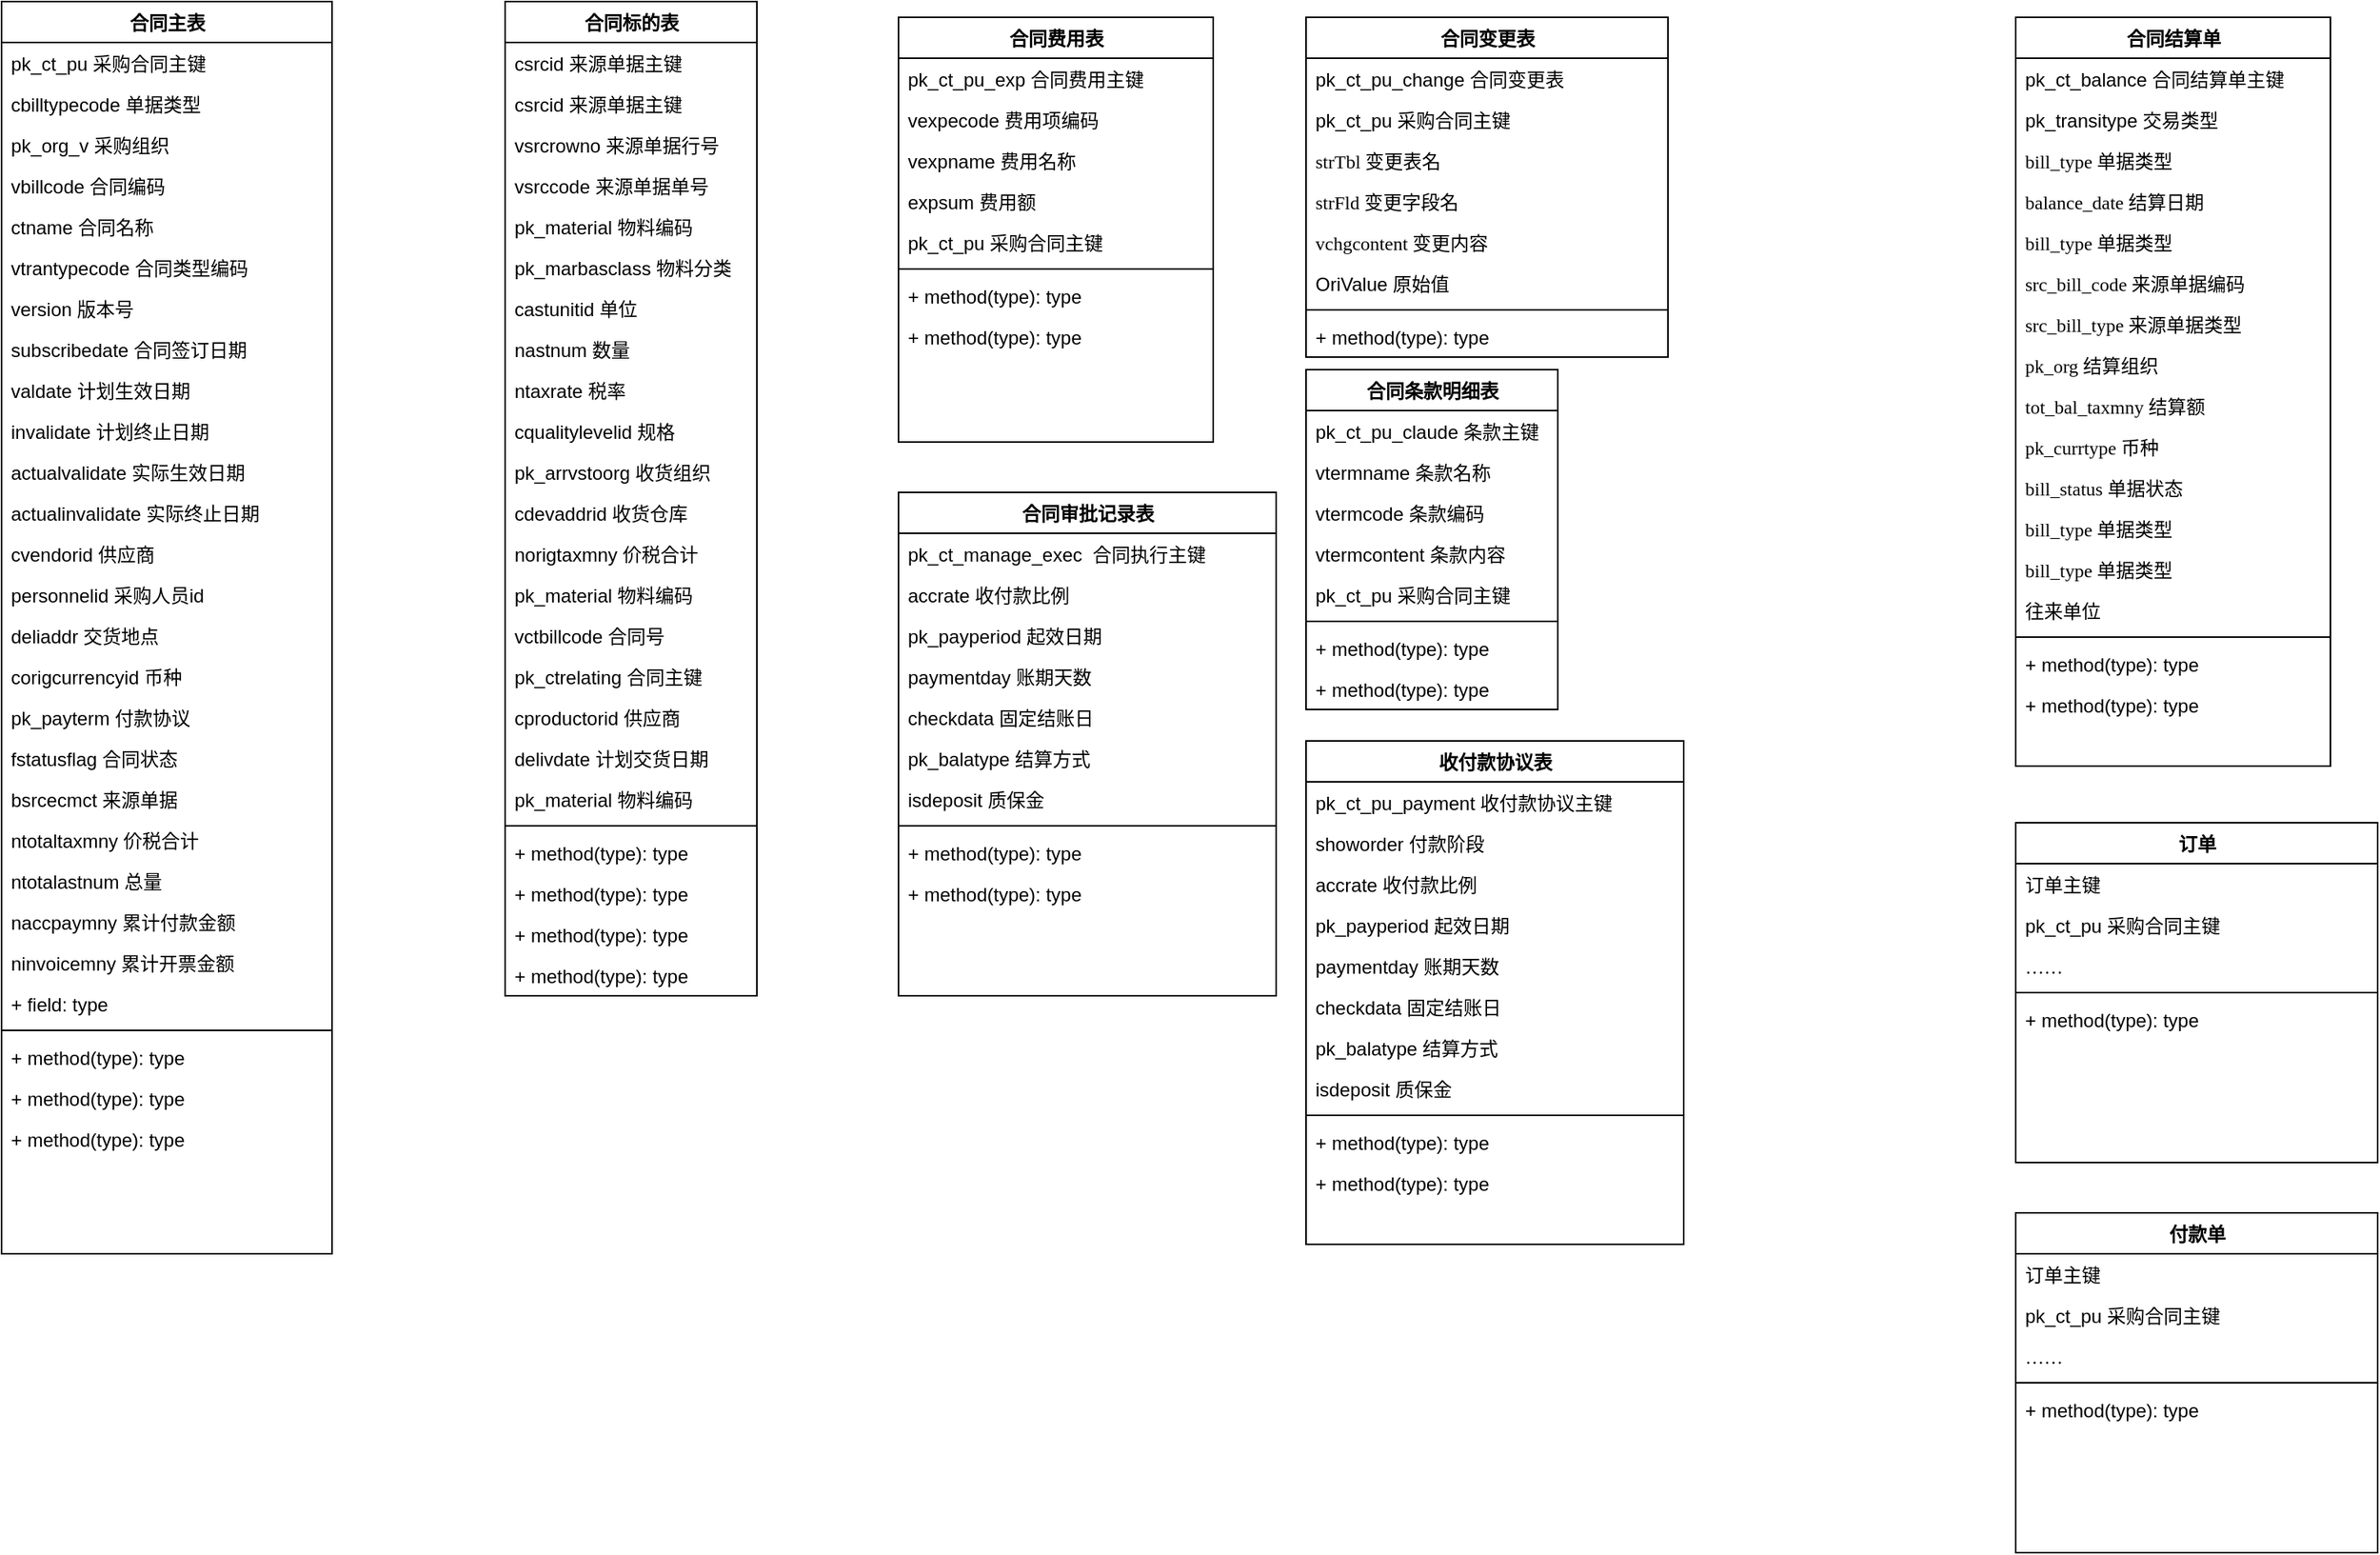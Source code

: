 <mxfile version="25.0.3">
  <diagram name="Page-1" id="9f46799a-70d6-7492-0946-bef42562c5a5">
    <mxGraphModel dx="2275" dy="1390" grid="1" gridSize="10" guides="1" tooltips="1" connect="1" arrows="1" fold="1" page="1" pageScale="1" pageWidth="1100" pageHeight="850" background="none" math="0" shadow="0">
      <root>
        <mxCell id="0" />
        <mxCell id="1" parent="0" />
        <mxCell id="78961159f06e98e8-30" value="合同主表" style="swimlane;html=1;fontStyle=1;align=center;verticalAlign=top;childLayout=stackLayout;horizontal=1;startSize=26;horizontalStack=0;resizeParent=1;resizeLast=0;collapsible=1;marginBottom=0;swimlaneFillColor=#ffffff;rounded=0;shadow=0;comic=0;labelBackgroundColor=none;strokeWidth=1;fillColor=none;fontFamily=Verdana;fontSize=12" parent="1" vertex="1">
          <mxGeometry x="20" y="30" width="210" height="796" as="geometry" />
        </mxCell>
        <mxCell id="78961159f06e98e8-31" value="pk_ct_pu 采购合同主键" style="text;html=1;strokeColor=none;fillColor=none;align=left;verticalAlign=top;spacingLeft=4;spacingRight=4;whiteSpace=wrap;overflow=hidden;rotatable=0;points=[[0,0.5],[1,0.5]];portConstraint=eastwest;" parent="78961159f06e98e8-30" vertex="1">
          <mxGeometry y="26" width="210" height="26" as="geometry" />
        </mxCell>
        <mxCell id="78961159f06e98e8-32" value="cbilltypecode 单据类型" style="text;html=1;strokeColor=none;fillColor=none;align=left;verticalAlign=top;spacingLeft=4;spacingRight=4;whiteSpace=wrap;overflow=hidden;rotatable=0;points=[[0,0.5],[1,0.5]];portConstraint=eastwest;" parent="78961159f06e98e8-30" vertex="1">
          <mxGeometry y="52" width="210" height="26" as="geometry" />
        </mxCell>
        <mxCell id="scDiN-yFSu-53XGmxthG-5" value="pk_org_v 采购组织" style="text;html=1;strokeColor=none;fillColor=none;align=left;verticalAlign=top;spacingLeft=4;spacingRight=4;whiteSpace=wrap;overflow=hidden;rotatable=0;points=[[0,0.5],[1,0.5]];portConstraint=eastwest;" parent="78961159f06e98e8-30" vertex="1">
          <mxGeometry y="78" width="210" height="26" as="geometry" />
        </mxCell>
        <mxCell id="scDiN-yFSu-53XGmxthG-12" value="vbillcode 合同编码" style="text;html=1;strokeColor=none;fillColor=none;align=left;verticalAlign=top;spacingLeft=4;spacingRight=4;whiteSpace=wrap;overflow=hidden;rotatable=0;points=[[0,0.5],[1,0.5]];portConstraint=eastwest;" parent="78961159f06e98e8-30" vertex="1">
          <mxGeometry y="104" width="210" height="26" as="geometry" />
        </mxCell>
        <mxCell id="78961159f06e98e8-33" value="ctname 合同名称" style="text;html=1;strokeColor=none;fillColor=none;align=left;verticalAlign=top;spacingLeft=4;spacingRight=4;whiteSpace=wrap;overflow=hidden;rotatable=0;points=[[0,0.5],[1,0.5]];portConstraint=eastwest;" parent="78961159f06e98e8-30" vertex="1">
          <mxGeometry y="130" width="210" height="26" as="geometry" />
        </mxCell>
        <mxCell id="scDiN-yFSu-53XGmxthG-18" value="vtrantypecode 合同类型编码" style="text;html=1;strokeColor=none;fillColor=none;align=left;verticalAlign=top;spacingLeft=4;spacingRight=4;whiteSpace=wrap;overflow=hidden;rotatable=0;points=[[0,0.5],[1,0.5]];portConstraint=eastwest;" parent="78961159f06e98e8-30" vertex="1">
          <mxGeometry y="156" width="210" height="26" as="geometry" />
        </mxCell>
        <mxCell id="scDiN-yFSu-53XGmxthG-17" value="version 版本号" style="text;html=1;strokeColor=none;fillColor=none;align=left;verticalAlign=top;spacingLeft=4;spacingRight=4;whiteSpace=wrap;overflow=hidden;rotatable=0;points=[[0,0.5],[1,0.5]];portConstraint=eastwest;" parent="78961159f06e98e8-30" vertex="1">
          <mxGeometry y="182" width="210" height="26" as="geometry" />
        </mxCell>
        <mxCell id="scDiN-yFSu-53XGmxthG-16" value="subscribedate 合同签订日期" style="text;html=1;strokeColor=none;fillColor=none;align=left;verticalAlign=top;spacingLeft=4;spacingRight=4;whiteSpace=wrap;overflow=hidden;rotatable=0;points=[[0,0.5],[1,0.5]];portConstraint=eastwest;" parent="78961159f06e98e8-30" vertex="1">
          <mxGeometry y="208" width="210" height="26" as="geometry" />
        </mxCell>
        <mxCell id="scDiN-yFSu-53XGmxthG-15" value="valdate 计划生效日期" style="text;html=1;strokeColor=none;fillColor=none;align=left;verticalAlign=top;spacingLeft=4;spacingRight=4;whiteSpace=wrap;overflow=hidden;rotatable=0;points=[[0,0.5],[1,0.5]];portConstraint=eastwest;" parent="78961159f06e98e8-30" vertex="1">
          <mxGeometry y="234" width="210" height="26" as="geometry" />
        </mxCell>
        <mxCell id="scDiN-yFSu-53XGmxthG-14" value="invalidate 计划终止日期" style="text;html=1;strokeColor=none;fillColor=none;align=left;verticalAlign=top;spacingLeft=4;spacingRight=4;whiteSpace=wrap;overflow=hidden;rotatable=0;points=[[0,0.5],[1,0.5]];portConstraint=eastwest;" parent="78961159f06e98e8-30" vertex="1">
          <mxGeometry y="260" width="210" height="26" as="geometry" />
        </mxCell>
        <mxCell id="scDiN-yFSu-53XGmxthG-13" value="actualvalidate 实际生效日期" style="text;html=1;strokeColor=none;fillColor=none;align=left;verticalAlign=top;spacingLeft=4;spacingRight=4;whiteSpace=wrap;overflow=hidden;rotatable=0;points=[[0,0.5],[1,0.5]];portConstraint=eastwest;" parent="78961159f06e98e8-30" vertex="1">
          <mxGeometry y="286" width="210" height="26" as="geometry" />
        </mxCell>
        <mxCell id="scDiN-yFSu-53XGmxthG-26" value="actualinvalidate 实际终止日期" style="text;html=1;strokeColor=none;fillColor=none;align=left;verticalAlign=top;spacingLeft=4;spacingRight=4;whiteSpace=wrap;overflow=hidden;rotatable=0;points=[[0,0.5],[1,0.5]];portConstraint=eastwest;" parent="78961159f06e98e8-30" vertex="1">
          <mxGeometry y="312" width="210" height="26" as="geometry" />
        </mxCell>
        <mxCell id="scDiN-yFSu-53XGmxthG-25" value="cvendorid 供应商" style="text;html=1;strokeColor=none;fillColor=none;align=left;verticalAlign=top;spacingLeft=4;spacingRight=4;whiteSpace=wrap;overflow=hidden;rotatable=0;points=[[0,0.5],[1,0.5]];portConstraint=eastwest;" parent="78961159f06e98e8-30" vertex="1">
          <mxGeometry y="338" width="210" height="26" as="geometry" />
        </mxCell>
        <mxCell id="scDiN-yFSu-53XGmxthG-24" value="personnelid 采购人员id" style="text;html=1;strokeColor=none;fillColor=none;align=left;verticalAlign=top;spacingLeft=4;spacingRight=4;whiteSpace=wrap;overflow=hidden;rotatable=0;points=[[0,0.5],[1,0.5]];portConstraint=eastwest;" parent="78961159f06e98e8-30" vertex="1">
          <mxGeometry y="364" width="210" height="26" as="geometry" />
        </mxCell>
        <mxCell id="scDiN-yFSu-53XGmxthG-23" value="deliaddr 交货地点" style="text;html=1;strokeColor=none;fillColor=none;align=left;verticalAlign=top;spacingLeft=4;spacingRight=4;whiteSpace=wrap;overflow=hidden;rotatable=0;points=[[0,0.5],[1,0.5]];portConstraint=eastwest;" parent="78961159f06e98e8-30" vertex="1">
          <mxGeometry y="390" width="210" height="26" as="geometry" />
        </mxCell>
        <mxCell id="scDiN-yFSu-53XGmxthG-22" value="corigcurrencyid 币种" style="text;html=1;strokeColor=none;fillColor=none;align=left;verticalAlign=top;spacingLeft=4;spacingRight=4;whiteSpace=wrap;overflow=hidden;rotatable=0;points=[[0,0.5],[1,0.5]];portConstraint=eastwest;" parent="78961159f06e98e8-30" vertex="1">
          <mxGeometry y="416" width="210" height="26" as="geometry" />
        </mxCell>
        <mxCell id="scDiN-yFSu-53XGmxthG-21" value="pk_payterm 付款协议" style="text;html=1;strokeColor=none;fillColor=none;align=left;verticalAlign=top;spacingLeft=4;spacingRight=4;whiteSpace=wrap;overflow=hidden;rotatable=0;points=[[0,0.5],[1,0.5]];portConstraint=eastwest;" parent="78961159f06e98e8-30" vertex="1">
          <mxGeometry y="442" width="210" height="26" as="geometry" />
        </mxCell>
        <mxCell id="scDiN-yFSu-53XGmxthG-20" value="fstatusflag 合同状态" style="text;html=1;strokeColor=none;fillColor=none;align=left;verticalAlign=top;spacingLeft=4;spacingRight=4;whiteSpace=wrap;overflow=hidden;rotatable=0;points=[[0,0.5],[1,0.5]];portConstraint=eastwest;" parent="78961159f06e98e8-30" vertex="1">
          <mxGeometry y="468" width="210" height="26" as="geometry" />
        </mxCell>
        <mxCell id="scDiN-yFSu-53XGmxthG-19" value="bsrcecmct 来源单据" style="text;html=1;strokeColor=none;fillColor=none;align=left;verticalAlign=top;spacingLeft=4;spacingRight=4;whiteSpace=wrap;overflow=hidden;rotatable=0;points=[[0,0.5],[1,0.5]];portConstraint=eastwest;" parent="78961159f06e98e8-30" vertex="1">
          <mxGeometry y="494" width="210" height="26" as="geometry" />
        </mxCell>
        <mxCell id="km70l5l1KfY716KvAYwx-1" value="ntotaltaxmny 价税合计" style="text;html=1;strokeColor=none;fillColor=none;align=left;verticalAlign=top;spacingLeft=4;spacingRight=4;whiteSpace=wrap;overflow=hidden;rotatable=0;points=[[0,0.5],[1,0.5]];portConstraint=eastwest;" vertex="1" parent="78961159f06e98e8-30">
          <mxGeometry y="520" width="210" height="26" as="geometry" />
        </mxCell>
        <mxCell id="78961159f06e98e8-34" value="ntotalastnum 总量" style="text;html=1;strokeColor=none;fillColor=none;align=left;verticalAlign=top;spacingLeft=4;spacingRight=4;whiteSpace=wrap;overflow=hidden;rotatable=0;points=[[0,0.5],[1,0.5]];portConstraint=eastwest;" parent="78961159f06e98e8-30" vertex="1">
          <mxGeometry y="546" width="210" height="26" as="geometry" />
        </mxCell>
        <mxCell id="scDiN-yFSu-53XGmxthG-9" value="naccpaymny 累计付款金额" style="text;html=1;strokeColor=none;fillColor=none;align=left;verticalAlign=top;spacingLeft=4;spacingRight=4;whiteSpace=wrap;overflow=hidden;rotatable=0;points=[[0,0.5],[1,0.5]];portConstraint=eastwest;" parent="78961159f06e98e8-30" vertex="1">
          <mxGeometry y="572" width="210" height="26" as="geometry" />
        </mxCell>
        <mxCell id="78961159f06e98e8-36" value="ninvoicemny 累计开票金额" style="text;html=1;strokeColor=none;fillColor=none;align=left;verticalAlign=top;spacingLeft=4;spacingRight=4;whiteSpace=wrap;overflow=hidden;rotatable=0;points=[[0,0.5],[1,0.5]];portConstraint=eastwest;" parent="78961159f06e98e8-30" vertex="1">
          <mxGeometry y="598" width="210" height="26" as="geometry" />
        </mxCell>
        <mxCell id="78961159f06e98e8-37" value="+ field: type" style="text;html=1;strokeColor=none;fillColor=none;align=left;verticalAlign=top;spacingLeft=4;spacingRight=4;whiteSpace=wrap;overflow=hidden;rotatable=0;points=[[0,0.5],[1,0.5]];portConstraint=eastwest;" parent="78961159f06e98e8-30" vertex="1">
          <mxGeometry y="624" width="210" height="26" as="geometry" />
        </mxCell>
        <mxCell id="78961159f06e98e8-38" value="" style="line;html=1;strokeWidth=1;fillColor=none;align=left;verticalAlign=middle;spacingTop=-1;spacingLeft=3;spacingRight=3;rotatable=0;labelPosition=right;points=[];portConstraint=eastwest;" parent="78961159f06e98e8-30" vertex="1">
          <mxGeometry y="650" width="210" height="8" as="geometry" />
        </mxCell>
        <mxCell id="78961159f06e98e8-39" value="+ method(type): type" style="text;html=1;strokeColor=none;fillColor=none;align=left;verticalAlign=top;spacingLeft=4;spacingRight=4;whiteSpace=wrap;overflow=hidden;rotatable=0;points=[[0,0.5],[1,0.5]];portConstraint=eastwest;" parent="78961159f06e98e8-30" vertex="1">
          <mxGeometry y="658" width="210" height="26" as="geometry" />
        </mxCell>
        <mxCell id="78961159f06e98e8-40" value="+ method(type): type" style="text;html=1;strokeColor=none;fillColor=none;align=left;verticalAlign=top;spacingLeft=4;spacingRight=4;whiteSpace=wrap;overflow=hidden;rotatable=0;points=[[0,0.5],[1,0.5]];portConstraint=eastwest;" parent="78961159f06e98e8-30" vertex="1">
          <mxGeometry y="684" width="210" height="26" as="geometry" />
        </mxCell>
        <mxCell id="78961159f06e98e8-42" value="+ method(type): type" style="text;html=1;strokeColor=none;fillColor=none;align=left;verticalAlign=top;spacingLeft=4;spacingRight=4;whiteSpace=wrap;overflow=hidden;rotatable=0;points=[[0,0.5],[1,0.5]];portConstraint=eastwest;" parent="78961159f06e98e8-30" vertex="1">
          <mxGeometry y="710" width="210" height="26" as="geometry" />
        </mxCell>
        <mxCell id="78961159f06e98e8-69" value="合同标的表" style="swimlane;html=1;fontStyle=1;align=center;verticalAlign=top;childLayout=stackLayout;horizontal=1;startSize=26;horizontalStack=0;resizeParent=1;resizeLast=0;collapsible=1;marginBottom=0;swimlaneFillColor=#ffffff;rounded=0;shadow=0;comic=0;labelBackgroundColor=none;strokeWidth=1;fillColor=none;fontFamily=Verdana;fontSize=12" parent="1" vertex="1">
          <mxGeometry x="340" y="30" width="160" height="632" as="geometry" />
        </mxCell>
        <mxCell id="km70l5l1KfY716KvAYwx-19" value="csrcid 来源单据主键" style="text;html=1;strokeColor=none;fillColor=none;align=left;verticalAlign=top;spacingLeft=4;spacingRight=4;whiteSpace=wrap;overflow=hidden;rotatable=0;points=[[0,0.5],[1,0.5]];portConstraint=eastwest;" vertex="1" parent="78961159f06e98e8-69">
          <mxGeometry y="26" width="160" height="26" as="geometry" />
        </mxCell>
        <mxCell id="78961159f06e98e8-70" value="csrcid 来源单据主键" style="text;html=1;strokeColor=none;fillColor=none;align=left;verticalAlign=top;spacingLeft=4;spacingRight=4;whiteSpace=wrap;overflow=hidden;rotatable=0;points=[[0,0.5],[1,0.5]];portConstraint=eastwest;" parent="78961159f06e98e8-69" vertex="1">
          <mxGeometry y="52" width="160" height="26" as="geometry" />
        </mxCell>
        <mxCell id="78961159f06e98e8-71" value="vsrcrowno 来源单据行号" style="text;html=1;strokeColor=none;fillColor=none;align=left;verticalAlign=top;spacingLeft=4;spacingRight=4;whiteSpace=wrap;overflow=hidden;rotatable=0;points=[[0,0.5],[1,0.5]];portConstraint=eastwest;" parent="78961159f06e98e8-69" vertex="1">
          <mxGeometry y="78" width="160" height="26" as="geometry" />
        </mxCell>
        <mxCell id="78961159f06e98e8-72" value="vsrccode 来源单据单号" style="text;html=1;strokeColor=none;fillColor=none;align=left;verticalAlign=top;spacingLeft=4;spacingRight=4;whiteSpace=wrap;overflow=hidden;rotatable=0;points=[[0,0.5],[1,0.5]];portConstraint=eastwest;" parent="78961159f06e98e8-69" vertex="1">
          <mxGeometry y="104" width="160" height="26" as="geometry" />
        </mxCell>
        <mxCell id="km70l5l1KfY716KvAYwx-11" value="pk_material 物料编码" style="text;html=1;strokeColor=none;fillColor=none;align=left;verticalAlign=top;spacingLeft=4;spacingRight=4;whiteSpace=wrap;overflow=hidden;rotatable=0;points=[[0,0.5],[1,0.5]];portConstraint=eastwest;" vertex="1" parent="78961159f06e98e8-69">
          <mxGeometry y="130" width="160" height="26" as="geometry" />
        </mxCell>
        <mxCell id="km70l5l1KfY716KvAYwx-10" value="pk_marbasclass 物料分类" style="text;html=1;strokeColor=none;fillColor=none;align=left;verticalAlign=top;spacingLeft=4;spacingRight=4;whiteSpace=wrap;overflow=hidden;rotatable=0;points=[[0,0.5],[1,0.5]];portConstraint=eastwest;" vertex="1" parent="78961159f06e98e8-69">
          <mxGeometry y="156" width="160" height="26" as="geometry" />
        </mxCell>
        <mxCell id="km70l5l1KfY716KvAYwx-9" value="castunitid 单位" style="text;html=1;strokeColor=none;fillColor=none;align=left;verticalAlign=top;spacingLeft=4;spacingRight=4;whiteSpace=wrap;overflow=hidden;rotatable=0;points=[[0,0.5],[1,0.5]];portConstraint=eastwest;" vertex="1" parent="78961159f06e98e8-69">
          <mxGeometry y="182" width="160" height="26" as="geometry" />
        </mxCell>
        <mxCell id="km70l5l1KfY716KvAYwx-8" value="nastnum 数量" style="text;html=1;strokeColor=none;fillColor=none;align=left;verticalAlign=top;spacingLeft=4;spacingRight=4;whiteSpace=wrap;overflow=hidden;rotatable=0;points=[[0,0.5],[1,0.5]];portConstraint=eastwest;" vertex="1" parent="78961159f06e98e8-69">
          <mxGeometry y="208" width="160" height="26" as="geometry" />
        </mxCell>
        <mxCell id="km70l5l1KfY716KvAYwx-7" value="ntaxrate 税率" style="text;html=1;strokeColor=none;fillColor=none;align=left;verticalAlign=top;spacingLeft=4;spacingRight=4;whiteSpace=wrap;overflow=hidden;rotatable=0;points=[[0,0.5],[1,0.5]];portConstraint=eastwest;" vertex="1" parent="78961159f06e98e8-69">
          <mxGeometry y="234" width="160" height="26" as="geometry" />
        </mxCell>
        <mxCell id="km70l5l1KfY716KvAYwx-6" value="cqualitylevelid 规格" style="text;html=1;strokeColor=none;fillColor=none;align=left;verticalAlign=top;spacingLeft=4;spacingRight=4;whiteSpace=wrap;overflow=hidden;rotatable=0;points=[[0,0.5],[1,0.5]];portConstraint=eastwest;" vertex="1" parent="78961159f06e98e8-69">
          <mxGeometry y="260" width="160" height="26" as="geometry" />
        </mxCell>
        <mxCell id="km70l5l1KfY716KvAYwx-5" value="pk_arrvstoorg 收货组织" style="text;html=1;strokeColor=none;fillColor=none;align=left;verticalAlign=top;spacingLeft=4;spacingRight=4;whiteSpace=wrap;overflow=hidden;rotatable=0;points=[[0,0.5],[1,0.5]];portConstraint=eastwest;" vertex="1" parent="78961159f06e98e8-69">
          <mxGeometry y="286" width="160" height="26" as="geometry" />
        </mxCell>
        <mxCell id="km70l5l1KfY716KvAYwx-4" value="cdevaddrid 收货仓库" style="text;html=1;strokeColor=none;fillColor=none;align=left;verticalAlign=top;spacingLeft=4;spacingRight=4;whiteSpace=wrap;overflow=hidden;rotatable=0;points=[[0,0.5],[1,0.5]];portConstraint=eastwest;" vertex="1" parent="78961159f06e98e8-69">
          <mxGeometry y="312" width="160" height="26" as="geometry" />
        </mxCell>
        <mxCell id="km70l5l1KfY716KvAYwx-3" value="norigtaxmny 价税合计" style="text;html=1;strokeColor=none;fillColor=none;align=left;verticalAlign=top;spacingLeft=4;spacingRight=4;whiteSpace=wrap;overflow=hidden;rotatable=0;points=[[0,0.5],[1,0.5]];portConstraint=eastwest;" vertex="1" parent="78961159f06e98e8-69">
          <mxGeometry y="338" width="160" height="26" as="geometry" />
        </mxCell>
        <mxCell id="km70l5l1KfY716KvAYwx-2" value="pk_material 物料编码" style="text;html=1;strokeColor=none;fillColor=none;align=left;verticalAlign=top;spacingLeft=4;spacingRight=4;whiteSpace=wrap;overflow=hidden;rotatable=0;points=[[0,0.5],[1,0.5]];portConstraint=eastwest;" vertex="1" parent="78961159f06e98e8-69">
          <mxGeometry y="364" width="160" height="26" as="geometry" />
        </mxCell>
        <mxCell id="km70l5l1KfY716KvAYwx-18" value="vctbillcode 合同号" style="text;html=1;strokeColor=none;fillColor=none;align=left;verticalAlign=top;spacingLeft=4;spacingRight=4;whiteSpace=wrap;overflow=hidden;rotatable=0;points=[[0,0.5],[1,0.5]];portConstraint=eastwest;" vertex="1" parent="78961159f06e98e8-69">
          <mxGeometry y="390" width="160" height="26" as="geometry" />
        </mxCell>
        <mxCell id="km70l5l1KfY716KvAYwx-17" value="pk_ctrelating 合同主键" style="text;html=1;strokeColor=none;fillColor=none;align=left;verticalAlign=top;spacingLeft=4;spacingRight=4;whiteSpace=wrap;overflow=hidden;rotatable=0;points=[[0,0.5],[1,0.5]];portConstraint=eastwest;" vertex="1" parent="78961159f06e98e8-69">
          <mxGeometry y="416" width="160" height="26" as="geometry" />
        </mxCell>
        <mxCell id="km70l5l1KfY716KvAYwx-16" value="cproductorid 供应商" style="text;html=1;strokeColor=none;fillColor=none;align=left;verticalAlign=top;spacingLeft=4;spacingRight=4;whiteSpace=wrap;overflow=hidden;rotatable=0;points=[[0,0.5],[1,0.5]];portConstraint=eastwest;" vertex="1" parent="78961159f06e98e8-69">
          <mxGeometry y="442" width="160" height="26" as="geometry" />
        </mxCell>
        <mxCell id="km70l5l1KfY716KvAYwx-15" value="delivdate 计划交货日期" style="text;html=1;strokeColor=none;fillColor=none;align=left;verticalAlign=top;spacingLeft=4;spacingRight=4;whiteSpace=wrap;overflow=hidden;rotatable=0;points=[[0,0.5],[1,0.5]];portConstraint=eastwest;" vertex="1" parent="78961159f06e98e8-69">
          <mxGeometry y="468" width="160" height="26" as="geometry" />
        </mxCell>
        <mxCell id="km70l5l1KfY716KvAYwx-14" value="pk_material 物料编码" style="text;html=1;strokeColor=none;fillColor=none;align=left;verticalAlign=top;spacingLeft=4;spacingRight=4;whiteSpace=wrap;overflow=hidden;rotatable=0;points=[[0,0.5],[1,0.5]];portConstraint=eastwest;" vertex="1" parent="78961159f06e98e8-69">
          <mxGeometry y="494" width="160" height="26" as="geometry" />
        </mxCell>
        <mxCell id="78961159f06e98e8-77" value="" style="line;html=1;strokeWidth=1;fillColor=none;align=left;verticalAlign=middle;spacingTop=-1;spacingLeft=3;spacingRight=3;rotatable=0;labelPosition=right;points=[];portConstraint=eastwest;" parent="78961159f06e98e8-69" vertex="1">
          <mxGeometry y="520" width="160" height="8" as="geometry" />
        </mxCell>
        <mxCell id="78961159f06e98e8-78" value="+ method(type): type" style="text;html=1;strokeColor=none;fillColor=none;align=left;verticalAlign=top;spacingLeft=4;spacingRight=4;whiteSpace=wrap;overflow=hidden;rotatable=0;points=[[0,0.5],[1,0.5]];portConstraint=eastwest;" parent="78961159f06e98e8-69" vertex="1">
          <mxGeometry y="528" width="160" height="26" as="geometry" />
        </mxCell>
        <mxCell id="78961159f06e98e8-79" value="+ method(type): type" style="text;html=1;strokeColor=none;fillColor=none;align=left;verticalAlign=top;spacingLeft=4;spacingRight=4;whiteSpace=wrap;overflow=hidden;rotatable=0;points=[[0,0.5],[1,0.5]];portConstraint=eastwest;" parent="78961159f06e98e8-69" vertex="1">
          <mxGeometry y="554" width="160" height="26" as="geometry" />
        </mxCell>
        <mxCell id="78961159f06e98e8-80" value="+ method(type): type" style="text;html=1;strokeColor=none;fillColor=none;align=left;verticalAlign=top;spacingLeft=4;spacingRight=4;whiteSpace=wrap;overflow=hidden;rotatable=0;points=[[0,0.5],[1,0.5]];portConstraint=eastwest;" parent="78961159f06e98e8-69" vertex="1">
          <mxGeometry y="580" width="160" height="26" as="geometry" />
        </mxCell>
        <mxCell id="78961159f06e98e8-81" value="+ method(type): type" style="text;html=1;strokeColor=none;fillColor=none;align=left;verticalAlign=top;spacingLeft=4;spacingRight=4;whiteSpace=wrap;overflow=hidden;rotatable=0;points=[[0,0.5],[1,0.5]];portConstraint=eastwest;" parent="78961159f06e98e8-69" vertex="1">
          <mxGeometry y="606" width="160" height="26" as="geometry" />
        </mxCell>
        <mxCell id="78961159f06e98e8-82" value="合同费用表" style="swimlane;html=1;fontStyle=1;align=center;verticalAlign=top;childLayout=stackLayout;horizontal=1;startSize=26;horizontalStack=0;resizeParent=1;resizeLast=0;collapsible=1;marginBottom=0;swimlaneFillColor=#ffffff;rounded=0;shadow=0;comic=0;labelBackgroundColor=none;strokeWidth=1;fillColor=none;fontFamily=Verdana;fontSize=12" parent="1" vertex="1">
          <mxGeometry x="590" y="40" width="200" height="270" as="geometry" />
        </mxCell>
        <mxCell id="78961159f06e98e8-83" value="pk_ct_pu_exp 合同费用主键" style="text;html=1;strokeColor=none;fillColor=none;align=left;verticalAlign=top;spacingLeft=4;spacingRight=4;whiteSpace=wrap;overflow=hidden;rotatable=0;points=[[0,0.5],[1,0.5]];portConstraint=eastwest;" parent="78961159f06e98e8-82" vertex="1">
          <mxGeometry y="26" width="200" height="26" as="geometry" />
        </mxCell>
        <mxCell id="78961159f06e98e8-84" value="vexpecode 费用项编码" style="text;html=1;strokeColor=none;fillColor=none;align=left;verticalAlign=top;spacingLeft=4;spacingRight=4;whiteSpace=wrap;overflow=hidden;rotatable=0;points=[[0,0.5],[1,0.5]];portConstraint=eastwest;" parent="78961159f06e98e8-82" vertex="1">
          <mxGeometry y="52" width="200" height="26" as="geometry" />
        </mxCell>
        <mxCell id="78961159f06e98e8-85" value="vexpname 费用名称" style="text;html=1;strokeColor=none;fillColor=none;align=left;verticalAlign=top;spacingLeft=4;spacingRight=4;whiteSpace=wrap;overflow=hidden;rotatable=0;points=[[0,0.5],[1,0.5]];portConstraint=eastwest;" parent="78961159f06e98e8-82" vertex="1">
          <mxGeometry y="78" width="200" height="26" as="geometry" />
        </mxCell>
        <mxCell id="78961159f06e98e8-86" value="expsum 费用额" style="text;html=1;strokeColor=none;fillColor=none;align=left;verticalAlign=top;spacingLeft=4;spacingRight=4;whiteSpace=wrap;overflow=hidden;rotatable=0;points=[[0,0.5],[1,0.5]];portConstraint=eastwest;" parent="78961159f06e98e8-82" vertex="1">
          <mxGeometry y="104" width="200" height="26" as="geometry" />
        </mxCell>
        <mxCell id="78961159f06e98e8-87" value="pk_ct_pu 采购合同主键" style="text;html=1;strokeColor=none;fillColor=none;align=left;verticalAlign=top;spacingLeft=4;spacingRight=4;whiteSpace=wrap;overflow=hidden;rotatable=0;points=[[0,0.5],[1,0.5]];portConstraint=eastwest;" parent="78961159f06e98e8-82" vertex="1">
          <mxGeometry y="130" width="200" height="26" as="geometry" />
        </mxCell>
        <mxCell id="78961159f06e98e8-90" value="" style="line;html=1;strokeWidth=1;fillColor=none;align=left;verticalAlign=middle;spacingTop=-1;spacingLeft=3;spacingRight=3;rotatable=0;labelPosition=right;points=[];portConstraint=eastwest;" parent="78961159f06e98e8-82" vertex="1">
          <mxGeometry y="156" width="200" height="8" as="geometry" />
        </mxCell>
        <mxCell id="78961159f06e98e8-91" value="+ method(type): type" style="text;html=1;strokeColor=none;fillColor=none;align=left;verticalAlign=top;spacingLeft=4;spacingRight=4;whiteSpace=wrap;overflow=hidden;rotatable=0;points=[[0,0.5],[1,0.5]];portConstraint=eastwest;" parent="78961159f06e98e8-82" vertex="1">
          <mxGeometry y="164" width="200" height="26" as="geometry" />
        </mxCell>
        <mxCell id="78961159f06e98e8-94" value="+ method(type): type" style="text;html=1;strokeColor=none;fillColor=none;align=left;verticalAlign=top;spacingLeft=4;spacingRight=4;whiteSpace=wrap;overflow=hidden;rotatable=0;points=[[0,0.5],[1,0.5]];portConstraint=eastwest;" parent="78961159f06e98e8-82" vertex="1">
          <mxGeometry y="190" width="200" height="26" as="geometry" />
        </mxCell>
        <mxCell id="78961159f06e98e8-95" value="合同变更表" style="swimlane;html=1;fontStyle=1;align=center;verticalAlign=top;childLayout=stackLayout;horizontal=1;startSize=26;horizontalStack=0;resizeParent=1;resizeLast=0;collapsible=1;marginBottom=0;swimlaneFillColor=#ffffff;rounded=0;shadow=0;comic=0;labelBackgroundColor=none;strokeWidth=1;fillColor=none;fontFamily=Verdana;fontSize=12" parent="1" vertex="1">
          <mxGeometry x="849" y="40" width="230" height="216" as="geometry" />
        </mxCell>
        <mxCell id="78961159f06e98e8-96" value="pk_ct_pu_change 合同变更表" style="text;html=1;strokeColor=none;fillColor=none;align=left;verticalAlign=top;spacingLeft=4;spacingRight=4;whiteSpace=wrap;overflow=hidden;rotatable=0;points=[[0,0.5],[1,0.5]];portConstraint=eastwest;" parent="78961159f06e98e8-95" vertex="1">
          <mxGeometry y="26" width="230" height="26" as="geometry" />
        </mxCell>
        <mxCell id="78961159f06e98e8-97" value="pk_ct_pu 采购合同主键" style="text;html=1;strokeColor=none;fillColor=none;align=left;verticalAlign=top;spacingLeft=4;spacingRight=4;whiteSpace=wrap;overflow=hidden;rotatable=0;points=[[0,0.5],[1,0.5]];portConstraint=eastwest;" parent="78961159f06e98e8-95" vertex="1">
          <mxGeometry y="52" width="230" height="26" as="geometry" />
        </mxCell>
        <mxCell id="km70l5l1KfY716KvAYwx-77" value="&lt;font face=&quot;Microsoft YaHei&quot;&gt;strTbl 变更表名&lt;/font&gt;" style="text;html=1;strokeColor=none;fillColor=none;align=left;verticalAlign=top;spacingLeft=4;spacingRight=4;whiteSpace=wrap;overflow=hidden;rotatable=0;points=[[0,0.5],[1,0.5]];portConstraint=eastwest;" vertex="1" parent="78961159f06e98e8-95">
          <mxGeometry y="78" width="230" height="26" as="geometry" />
        </mxCell>
        <mxCell id="km70l5l1KfY716KvAYwx-76" value="&lt;font face=&quot;Microsoft YaHei&quot;&gt;strFld 变更字段名&lt;/font&gt;" style="text;html=1;strokeColor=none;fillColor=none;align=left;verticalAlign=top;spacingLeft=4;spacingRight=4;whiteSpace=wrap;overflow=hidden;rotatable=0;points=[[0,0.5],[1,0.5]];portConstraint=eastwest;" vertex="1" parent="78961159f06e98e8-95">
          <mxGeometry y="104" width="230" height="26" as="geometry" />
        </mxCell>
        <mxCell id="78961159f06e98e8-98" value="&lt;span style=&quot;font-family: &amp;quot;Microsoft YaHei&amp;quot;;&quot;&gt;&lt;font&gt;vchgcontent 变更内容&lt;/font&gt;&lt;/span&gt;" style="text;html=1;strokeColor=none;fillColor=none;align=left;verticalAlign=top;spacingLeft=4;spacingRight=4;whiteSpace=wrap;overflow=hidden;rotatable=0;points=[[0,0.5],[1,0.5]];portConstraint=eastwest;" parent="78961159f06e98e8-95" vertex="1">
          <mxGeometry y="130" width="230" height="26" as="geometry" />
        </mxCell>
        <mxCell id="78961159f06e98e8-102" value="OriValue 原始值" style="text;html=1;strokeColor=none;fillColor=none;align=left;verticalAlign=top;spacingLeft=4;spacingRight=4;whiteSpace=wrap;overflow=hidden;rotatable=0;points=[[0,0.5],[1,0.5]];portConstraint=eastwest;fontStyle=0;fontSize=12;" parent="78961159f06e98e8-95" vertex="1">
          <mxGeometry y="156" width="230" height="26" as="geometry" />
        </mxCell>
        <mxCell id="78961159f06e98e8-103" value="" style="line;html=1;strokeWidth=1;fillColor=none;align=left;verticalAlign=middle;spacingTop=-1;spacingLeft=3;spacingRight=3;rotatable=0;labelPosition=right;points=[];portConstraint=eastwest;" parent="78961159f06e98e8-95" vertex="1">
          <mxGeometry y="182" width="230" height="8" as="geometry" />
        </mxCell>
        <mxCell id="78961159f06e98e8-104" value="+ method(type): type" style="text;html=1;strokeColor=none;fillColor=none;align=left;verticalAlign=top;spacingLeft=4;spacingRight=4;whiteSpace=wrap;overflow=hidden;rotatable=0;points=[[0,0.5],[1,0.5]];portConstraint=eastwest;" parent="78961159f06e98e8-95" vertex="1">
          <mxGeometry y="190" width="230" height="26" as="geometry" />
        </mxCell>
        <mxCell id="78961159f06e98e8-108" value="收付款协议表" style="swimlane;html=1;fontStyle=1;align=center;verticalAlign=top;childLayout=stackLayout;horizontal=1;startSize=26;horizontalStack=0;resizeParent=1;resizeLast=0;collapsible=1;marginBottom=0;swimlaneFillColor=#ffffff;rounded=0;shadow=0;comic=0;labelBackgroundColor=none;strokeWidth=1;fillColor=none;fontFamily=Verdana;fontSize=12" parent="1" vertex="1">
          <mxGeometry x="849" y="500" width="240" height="320" as="geometry" />
        </mxCell>
        <mxCell id="km70l5l1KfY716KvAYwx-62" value="pk_ct_pu_payment 收付款协议主键" style="text;html=1;strokeColor=none;fillColor=none;align=left;verticalAlign=top;spacingLeft=4;spacingRight=4;whiteSpace=wrap;overflow=hidden;rotatable=0;points=[[0,0.5],[1,0.5]];portConstraint=eastwest;" vertex="1" parent="78961159f06e98e8-108">
          <mxGeometry y="26" width="240" height="26" as="geometry" />
        </mxCell>
        <mxCell id="km70l5l1KfY716KvAYwx-61" value="showorder 付款阶段" style="text;html=1;strokeColor=none;fillColor=none;align=left;verticalAlign=top;spacingLeft=4;spacingRight=4;whiteSpace=wrap;overflow=hidden;rotatable=0;points=[[0,0.5],[1,0.5]];portConstraint=eastwest;" vertex="1" parent="78961159f06e98e8-108">
          <mxGeometry y="52" width="240" height="26" as="geometry" />
        </mxCell>
        <mxCell id="km70l5l1KfY716KvAYwx-60" value="accrate 收付款比例" style="text;html=1;strokeColor=none;fillColor=none;align=left;verticalAlign=top;spacingLeft=4;spacingRight=4;whiteSpace=wrap;overflow=hidden;rotatable=0;points=[[0,0.5],[1,0.5]];portConstraint=eastwest;" vertex="1" parent="78961159f06e98e8-108">
          <mxGeometry y="78" width="240" height="26" as="geometry" />
        </mxCell>
        <mxCell id="km70l5l1KfY716KvAYwx-59" value="pk_payperiod 起效日期" style="text;html=1;strokeColor=none;fillColor=none;align=left;verticalAlign=top;spacingLeft=4;spacingRight=4;whiteSpace=wrap;overflow=hidden;rotatable=0;points=[[0,0.5],[1,0.5]];portConstraint=eastwest;" vertex="1" parent="78961159f06e98e8-108">
          <mxGeometry y="104" width="240" height="26" as="geometry" />
        </mxCell>
        <mxCell id="km70l5l1KfY716KvAYwx-58" value="paymentday 账期天数" style="text;html=1;strokeColor=none;fillColor=none;align=left;verticalAlign=top;spacingLeft=4;spacingRight=4;whiteSpace=wrap;overflow=hidden;rotatable=0;points=[[0,0.5],[1,0.5]];portConstraint=eastwest;" vertex="1" parent="78961159f06e98e8-108">
          <mxGeometry y="130" width="240" height="26" as="geometry" />
        </mxCell>
        <mxCell id="km70l5l1KfY716KvAYwx-57" value="checkdata 固定结账日" style="text;html=1;strokeColor=none;fillColor=none;align=left;verticalAlign=top;spacingLeft=4;spacingRight=4;whiteSpace=wrap;overflow=hidden;rotatable=0;points=[[0,0.5],[1,0.5]];portConstraint=eastwest;" vertex="1" parent="78961159f06e98e8-108">
          <mxGeometry y="156" width="240" height="26" as="geometry" />
        </mxCell>
        <mxCell id="km70l5l1KfY716KvAYwx-56" value="pk_balatype 结算方式" style="text;html=1;strokeColor=none;fillColor=none;align=left;verticalAlign=top;spacingLeft=4;spacingRight=4;whiteSpace=wrap;overflow=hidden;rotatable=0;points=[[0,0.5],[1,0.5]];portConstraint=eastwest;" vertex="1" parent="78961159f06e98e8-108">
          <mxGeometry y="182" width="240" height="26" as="geometry" />
        </mxCell>
        <mxCell id="78961159f06e98e8-109" value="isdeposit 质保金" style="text;html=1;strokeColor=none;fillColor=none;align=left;verticalAlign=top;spacingLeft=4;spacingRight=4;whiteSpace=wrap;overflow=hidden;rotatable=0;points=[[0,0.5],[1,0.5]];portConstraint=eastwest;" parent="78961159f06e98e8-108" vertex="1">
          <mxGeometry y="208" width="240" height="26" as="geometry" />
        </mxCell>
        <mxCell id="78961159f06e98e8-116" value="" style="line;html=1;strokeWidth=1;fillColor=none;align=left;verticalAlign=middle;spacingTop=-1;spacingLeft=3;spacingRight=3;rotatable=0;labelPosition=right;points=[];portConstraint=eastwest;" parent="78961159f06e98e8-108" vertex="1">
          <mxGeometry y="234" width="240" height="8" as="geometry" />
        </mxCell>
        <mxCell id="78961159f06e98e8-117" value="+ method(type): type" style="text;html=1;strokeColor=none;fillColor=none;align=left;verticalAlign=top;spacingLeft=4;spacingRight=4;whiteSpace=wrap;overflow=hidden;rotatable=0;points=[[0,0.5],[1,0.5]];portConstraint=eastwest;" parent="78961159f06e98e8-108" vertex="1">
          <mxGeometry y="242" width="240" height="26" as="geometry" />
        </mxCell>
        <mxCell id="78961159f06e98e8-120" value="+ method(type): type" style="text;html=1;strokeColor=none;fillColor=none;align=left;verticalAlign=top;spacingLeft=4;spacingRight=4;whiteSpace=wrap;overflow=hidden;rotatable=0;points=[[0,0.5],[1,0.5]];portConstraint=eastwest;" parent="78961159f06e98e8-108" vertex="1">
          <mxGeometry y="268" width="240" height="26" as="geometry" />
        </mxCell>
        <mxCell id="km70l5l1KfY716KvAYwx-20" value="合同结算单" style="swimlane;html=1;fontStyle=1;align=center;verticalAlign=top;childLayout=stackLayout;horizontal=1;startSize=26;horizontalStack=0;resizeParent=1;resizeLast=0;collapsible=1;marginBottom=0;swimlaneFillColor=#ffffff;rounded=0;shadow=0;comic=0;labelBackgroundColor=none;strokeWidth=1;fillColor=none;fontFamily=Verdana;fontSize=12" vertex="1" parent="1">
          <mxGeometry x="1300" y="40" width="200" height="476" as="geometry" />
        </mxCell>
        <mxCell id="km70l5l1KfY716KvAYwx-21" value="pk_ct_balance 合同结算单主键" style="text;html=1;strokeColor=none;fillColor=none;align=left;verticalAlign=top;spacingLeft=4;spacingRight=4;whiteSpace=wrap;overflow=hidden;rotatable=0;points=[[0,0.5],[1,0.5]];portConstraint=eastwest;" vertex="1" parent="km70l5l1KfY716KvAYwx-20">
          <mxGeometry y="26" width="200" height="26" as="geometry" />
        </mxCell>
        <mxCell id="km70l5l1KfY716KvAYwx-22" value="pk_transitype 交易类型" style="text;html=1;strokeColor=none;fillColor=none;align=left;verticalAlign=top;spacingLeft=4;spacingRight=4;whiteSpace=wrap;overflow=hidden;rotatable=0;points=[[0,0.5],[1,0.5]];portConstraint=eastwest;" vertex="1" parent="km70l5l1KfY716KvAYwx-20">
          <mxGeometry y="52" width="200" height="26" as="geometry" />
        </mxCell>
        <mxCell id="km70l5l1KfY716KvAYwx-42" value="&lt;span style=&quot;font-family: &amp;quot;Microsoft YaHei&amp;quot;;&quot;&gt;&lt;font&gt;bill_type 单据类型&lt;/font&gt;&lt;/span&gt;" style="text;html=1;strokeColor=none;fillColor=none;align=left;verticalAlign=top;spacingLeft=4;spacingRight=4;whiteSpace=wrap;overflow=hidden;rotatable=0;points=[[0,0.5],[1,0.5]];portConstraint=eastwest;" vertex="1" parent="km70l5l1KfY716KvAYwx-20">
          <mxGeometry y="78" width="200" height="26" as="geometry" />
        </mxCell>
        <mxCell id="km70l5l1KfY716KvAYwx-41" value="&lt;font face=&quot;Microsoft YaHei&quot;&gt;&lt;span style=&quot;white-space: normal;&quot;&gt;balance_date 结算日期&lt;/span&gt;&lt;/font&gt;" style="text;html=1;strokeColor=none;fillColor=none;align=left;verticalAlign=top;spacingLeft=4;spacingRight=4;whiteSpace=wrap;overflow=hidden;rotatable=0;points=[[0,0.5],[1,0.5]];portConstraint=eastwest;" vertex="1" parent="km70l5l1KfY716KvAYwx-20">
          <mxGeometry y="104" width="200" height="26" as="geometry" />
        </mxCell>
        <mxCell id="km70l5l1KfY716KvAYwx-40" value="&lt;span style=&quot;font-family: &amp;quot;Microsoft YaHei&amp;quot;;&quot;&gt;&lt;font&gt;bill_type 单据类型&lt;/font&gt;&lt;/span&gt;" style="text;html=1;strokeColor=none;fillColor=none;align=left;verticalAlign=top;spacingLeft=4;spacingRight=4;whiteSpace=wrap;overflow=hidden;rotatable=0;points=[[0,0.5],[1,0.5]];portConstraint=eastwest;" vertex="1" parent="km70l5l1KfY716KvAYwx-20">
          <mxGeometry y="130" width="200" height="26" as="geometry" />
        </mxCell>
        <mxCell id="km70l5l1KfY716KvAYwx-39" value="&lt;font face=&quot;Microsoft YaHei&quot;&gt;src_bill_code 来源单据编码&lt;/font&gt;" style="text;html=1;strokeColor=none;fillColor=none;align=left;verticalAlign=top;spacingLeft=4;spacingRight=4;whiteSpace=wrap;overflow=hidden;rotatable=0;points=[[0,0.5],[1,0.5]];portConstraint=eastwest;" vertex="1" parent="km70l5l1KfY716KvAYwx-20">
          <mxGeometry y="156" width="200" height="26" as="geometry" />
        </mxCell>
        <mxCell id="km70l5l1KfY716KvAYwx-38" value="&lt;font face=&quot;Microsoft YaHei&quot;&gt;&lt;span style=&quot;white-space: normal;&quot;&gt;src_bill_type 来源单据类型&lt;/span&gt;&lt;/font&gt;" style="text;html=1;strokeColor=none;fillColor=none;align=left;verticalAlign=top;spacingLeft=4;spacingRight=4;whiteSpace=wrap;overflow=hidden;rotatable=0;points=[[0,0.5],[1,0.5]];portConstraint=eastwest;" vertex="1" parent="km70l5l1KfY716KvAYwx-20">
          <mxGeometry y="182" width="200" height="26" as="geometry" />
        </mxCell>
        <mxCell id="km70l5l1KfY716KvAYwx-37" value="&lt;font face=&quot;Microsoft YaHei&quot;&gt;&lt;span style=&quot;white-space: normal;&quot;&gt;pk_org 结算组织&lt;/span&gt;&lt;/font&gt;" style="text;html=1;strokeColor=none;fillColor=none;align=left;verticalAlign=top;spacingLeft=4;spacingRight=4;whiteSpace=wrap;overflow=hidden;rotatable=0;points=[[0,0.5],[1,0.5]];portConstraint=eastwest;" vertex="1" parent="km70l5l1KfY716KvAYwx-20">
          <mxGeometry y="208" width="200" height="26" as="geometry" />
        </mxCell>
        <mxCell id="km70l5l1KfY716KvAYwx-36" value="&lt;font face=&quot;Microsoft YaHei&quot;&gt;tot_bal_taxmny 结算额&lt;/font&gt;" style="text;html=1;strokeColor=none;fillColor=none;align=left;verticalAlign=top;spacingLeft=4;spacingRight=4;whiteSpace=wrap;overflow=hidden;rotatable=0;points=[[0,0.5],[1,0.5]];portConstraint=eastwest;" vertex="1" parent="km70l5l1KfY716KvAYwx-20">
          <mxGeometry y="234" width="200" height="26" as="geometry" />
        </mxCell>
        <mxCell id="km70l5l1KfY716KvAYwx-35" value="&lt;font face=&quot;Microsoft YaHei&quot;&gt;pk_currtype 币种&lt;/font&gt;" style="text;html=1;strokeColor=none;fillColor=none;align=left;verticalAlign=top;spacingLeft=4;spacingRight=4;whiteSpace=wrap;overflow=hidden;rotatable=0;points=[[0,0.5],[1,0.5]];portConstraint=eastwest;" vertex="1" parent="km70l5l1KfY716KvAYwx-20">
          <mxGeometry y="260" width="200" height="26" as="geometry" />
        </mxCell>
        <mxCell id="km70l5l1KfY716KvAYwx-34" value="&lt;font face=&quot;Microsoft YaHei&quot;&gt;bill_status 单据状态&lt;/font&gt;" style="text;html=1;strokeColor=none;fillColor=none;align=left;verticalAlign=top;spacingLeft=4;spacingRight=4;whiteSpace=wrap;overflow=hidden;rotatable=0;points=[[0,0.5],[1,0.5]];portConstraint=eastwest;" vertex="1" parent="km70l5l1KfY716KvAYwx-20">
          <mxGeometry y="286" width="200" height="26" as="geometry" />
        </mxCell>
        <mxCell id="km70l5l1KfY716KvAYwx-33" value="&lt;span style=&quot;font-family: &amp;quot;Microsoft YaHei&amp;quot;;&quot;&gt;&lt;font&gt;bill_type 单据类型&lt;/font&gt;&lt;/span&gt;" style="text;html=1;strokeColor=none;fillColor=none;align=left;verticalAlign=top;spacingLeft=4;spacingRight=4;whiteSpace=wrap;overflow=hidden;rotatable=0;points=[[0,0.5],[1,0.5]];portConstraint=eastwest;" vertex="1" parent="km70l5l1KfY716KvAYwx-20">
          <mxGeometry y="312" width="200" height="26" as="geometry" />
        </mxCell>
        <mxCell id="km70l5l1KfY716KvAYwx-23" value="&lt;span style=&quot;font-family: &amp;quot;Microsoft YaHei&amp;quot;;&quot;&gt;&lt;font&gt;bill_type 单据类型&lt;/font&gt;&lt;/span&gt;" style="text;html=1;strokeColor=none;fillColor=none;align=left;verticalAlign=top;spacingLeft=4;spacingRight=4;whiteSpace=wrap;overflow=hidden;rotatable=0;points=[[0,0.5],[1,0.5]];portConstraint=eastwest;" vertex="1" parent="km70l5l1KfY716KvAYwx-20">
          <mxGeometry y="338" width="200" height="26" as="geometry" />
        </mxCell>
        <mxCell id="km70l5l1KfY716KvAYwx-24" value="往来单位" style="text;html=1;strokeColor=none;fillColor=none;align=left;verticalAlign=top;spacingLeft=4;spacingRight=4;whiteSpace=wrap;overflow=hidden;rotatable=0;points=[[0,0.5],[1,0.5]];portConstraint=eastwest;" vertex="1" parent="km70l5l1KfY716KvAYwx-20">
          <mxGeometry y="364" width="200" height="26" as="geometry" />
        </mxCell>
        <mxCell id="km70l5l1KfY716KvAYwx-26" value="" style="line;html=1;strokeWidth=1;fillColor=none;align=left;verticalAlign=middle;spacingTop=-1;spacingLeft=3;spacingRight=3;rotatable=0;labelPosition=right;points=[];portConstraint=eastwest;" vertex="1" parent="km70l5l1KfY716KvAYwx-20">
          <mxGeometry y="390" width="200" height="8" as="geometry" />
        </mxCell>
        <mxCell id="km70l5l1KfY716KvAYwx-27" value="+ method(type): type" style="text;html=1;strokeColor=none;fillColor=none;align=left;verticalAlign=top;spacingLeft=4;spacingRight=4;whiteSpace=wrap;overflow=hidden;rotatable=0;points=[[0,0.5],[1,0.5]];portConstraint=eastwest;" vertex="1" parent="km70l5l1KfY716KvAYwx-20">
          <mxGeometry y="398" width="200" height="26" as="geometry" />
        </mxCell>
        <mxCell id="km70l5l1KfY716KvAYwx-28" value="+ method(type): type" style="text;html=1;strokeColor=none;fillColor=none;align=left;verticalAlign=top;spacingLeft=4;spacingRight=4;whiteSpace=wrap;overflow=hidden;rotatable=0;points=[[0,0.5],[1,0.5]];portConstraint=eastwest;" vertex="1" parent="km70l5l1KfY716KvAYwx-20">
          <mxGeometry y="424" width="200" height="26" as="geometry" />
        </mxCell>
        <mxCell id="km70l5l1KfY716KvAYwx-43" value="合同条款明细表" style="swimlane;html=1;fontStyle=1;align=center;verticalAlign=top;childLayout=stackLayout;horizontal=1;startSize=26;horizontalStack=0;resizeParent=1;resizeLast=0;collapsible=1;marginBottom=0;swimlaneFillColor=#ffffff;rounded=0;shadow=0;comic=0;labelBackgroundColor=none;strokeWidth=1;fillColor=none;fontFamily=Verdana;fontSize=12" vertex="1" parent="1">
          <mxGeometry x="849" y="264.0" width="160" height="216" as="geometry" />
        </mxCell>
        <mxCell id="km70l5l1KfY716KvAYwx-53" value="pk_ct_pu_claude 条款主键" style="text;html=1;strokeColor=none;fillColor=none;align=left;verticalAlign=top;spacingLeft=4;spacingRight=4;whiteSpace=wrap;overflow=hidden;rotatable=0;points=[[0,0.5],[1,0.5]];portConstraint=eastwest;" vertex="1" parent="km70l5l1KfY716KvAYwx-43">
          <mxGeometry y="26" width="160" height="26" as="geometry" />
        </mxCell>
        <mxCell id="km70l5l1KfY716KvAYwx-52" value="vtermname 条款名称" style="text;html=1;strokeColor=none;fillColor=none;align=left;verticalAlign=top;spacingLeft=4;spacingRight=4;whiteSpace=wrap;overflow=hidden;rotatable=0;points=[[0,0.5],[1,0.5]];portConstraint=eastwest;" vertex="1" parent="km70l5l1KfY716KvAYwx-43">
          <mxGeometry y="52" width="160" height="26" as="geometry" />
        </mxCell>
        <mxCell id="km70l5l1KfY716KvAYwx-51" value="vtermcode 条款编码" style="text;html=1;strokeColor=none;fillColor=none;align=left;verticalAlign=top;spacingLeft=4;spacingRight=4;whiteSpace=wrap;overflow=hidden;rotatable=0;points=[[0,0.5],[1,0.5]];portConstraint=eastwest;" vertex="1" parent="km70l5l1KfY716KvAYwx-43">
          <mxGeometry y="78" width="160" height="26" as="geometry" />
        </mxCell>
        <mxCell id="km70l5l1KfY716KvAYwx-44" value="vtermcontent 条款内容" style="text;html=1;strokeColor=none;fillColor=none;align=left;verticalAlign=top;spacingLeft=4;spacingRight=4;whiteSpace=wrap;overflow=hidden;rotatable=0;points=[[0,0.5],[1,0.5]];portConstraint=eastwest;" vertex="1" parent="km70l5l1KfY716KvAYwx-43">
          <mxGeometry y="104" width="160" height="26" as="geometry" />
        </mxCell>
        <mxCell id="km70l5l1KfY716KvAYwx-45" value="pk_ct_pu 采购合同主键" style="text;html=1;strokeColor=none;fillColor=none;align=left;verticalAlign=top;spacingLeft=4;spacingRight=4;whiteSpace=wrap;overflow=hidden;rotatable=0;points=[[0,0.5],[1,0.5]];portConstraint=eastwest;" vertex="1" parent="km70l5l1KfY716KvAYwx-43">
          <mxGeometry y="130" width="160" height="26" as="geometry" />
        </mxCell>
        <mxCell id="km70l5l1KfY716KvAYwx-46" value="" style="line;html=1;strokeWidth=1;fillColor=none;align=left;verticalAlign=middle;spacingTop=-1;spacingLeft=3;spacingRight=3;rotatable=0;labelPosition=right;points=[];portConstraint=eastwest;" vertex="1" parent="km70l5l1KfY716KvAYwx-43">
          <mxGeometry y="156" width="160" height="8" as="geometry" />
        </mxCell>
        <mxCell id="km70l5l1KfY716KvAYwx-47" value="+ method(type): type" style="text;html=1;strokeColor=none;fillColor=none;align=left;verticalAlign=top;spacingLeft=4;spacingRight=4;whiteSpace=wrap;overflow=hidden;rotatable=0;points=[[0,0.5],[1,0.5]];portConstraint=eastwest;" vertex="1" parent="km70l5l1KfY716KvAYwx-43">
          <mxGeometry y="164" width="160" height="26" as="geometry" />
        </mxCell>
        <mxCell id="km70l5l1KfY716KvAYwx-48" value="+ method(type): type" style="text;html=1;strokeColor=none;fillColor=none;align=left;verticalAlign=top;spacingLeft=4;spacingRight=4;whiteSpace=wrap;overflow=hidden;rotatable=0;points=[[0,0.5],[1,0.5]];portConstraint=eastwest;" vertex="1" parent="km70l5l1KfY716KvAYwx-43">
          <mxGeometry y="190" width="160" height="26" as="geometry" />
        </mxCell>
        <mxCell id="km70l5l1KfY716KvAYwx-63" value="合同审批记录表" style="swimlane;html=1;fontStyle=1;align=center;verticalAlign=top;childLayout=stackLayout;horizontal=1;startSize=26;horizontalStack=0;resizeParent=1;resizeLast=0;collapsible=1;marginBottom=0;swimlaneFillColor=#ffffff;rounded=0;shadow=0;comic=0;labelBackgroundColor=none;strokeWidth=1;fillColor=none;fontFamily=Verdana;fontSize=12" vertex="1" parent="1">
          <mxGeometry x="590" y="342" width="240" height="320" as="geometry" />
        </mxCell>
        <mxCell id="km70l5l1KfY716KvAYwx-65" value="&lt;div&gt;pk_ct_manage_exec&amp;nbsp; 合同执行主键&lt;/div&gt;" style="text;html=1;strokeColor=none;fillColor=none;align=left;verticalAlign=top;spacingLeft=4;spacingRight=4;whiteSpace=wrap;overflow=hidden;rotatable=0;points=[[0,0.5],[1,0.5]];portConstraint=eastwest;" vertex="1" parent="km70l5l1KfY716KvAYwx-63">
          <mxGeometry y="26" width="240" height="26" as="geometry" />
        </mxCell>
        <mxCell id="km70l5l1KfY716KvAYwx-66" value="accrate 收付款比例" style="text;html=1;strokeColor=none;fillColor=none;align=left;verticalAlign=top;spacingLeft=4;spacingRight=4;whiteSpace=wrap;overflow=hidden;rotatable=0;points=[[0,0.5],[1,0.5]];portConstraint=eastwest;" vertex="1" parent="km70l5l1KfY716KvAYwx-63">
          <mxGeometry y="52" width="240" height="26" as="geometry" />
        </mxCell>
        <mxCell id="km70l5l1KfY716KvAYwx-67" value="pk_payperiod 起效日期" style="text;html=1;strokeColor=none;fillColor=none;align=left;verticalAlign=top;spacingLeft=4;spacingRight=4;whiteSpace=wrap;overflow=hidden;rotatable=0;points=[[0,0.5],[1,0.5]];portConstraint=eastwest;" vertex="1" parent="km70l5l1KfY716KvAYwx-63">
          <mxGeometry y="78" width="240" height="26" as="geometry" />
        </mxCell>
        <mxCell id="km70l5l1KfY716KvAYwx-68" value="paymentday 账期天数" style="text;html=1;strokeColor=none;fillColor=none;align=left;verticalAlign=top;spacingLeft=4;spacingRight=4;whiteSpace=wrap;overflow=hidden;rotatable=0;points=[[0,0.5],[1,0.5]];portConstraint=eastwest;" vertex="1" parent="km70l5l1KfY716KvAYwx-63">
          <mxGeometry y="104" width="240" height="26" as="geometry" />
        </mxCell>
        <mxCell id="km70l5l1KfY716KvAYwx-69" value="checkdata 固定结账日" style="text;html=1;strokeColor=none;fillColor=none;align=left;verticalAlign=top;spacingLeft=4;spacingRight=4;whiteSpace=wrap;overflow=hidden;rotatable=0;points=[[0,0.5],[1,0.5]];portConstraint=eastwest;" vertex="1" parent="km70l5l1KfY716KvAYwx-63">
          <mxGeometry y="130" width="240" height="26" as="geometry" />
        </mxCell>
        <mxCell id="km70l5l1KfY716KvAYwx-70" value="pk_balatype 结算方式" style="text;html=1;strokeColor=none;fillColor=none;align=left;verticalAlign=top;spacingLeft=4;spacingRight=4;whiteSpace=wrap;overflow=hidden;rotatable=0;points=[[0,0.5],[1,0.5]];portConstraint=eastwest;" vertex="1" parent="km70l5l1KfY716KvAYwx-63">
          <mxGeometry y="156" width="240" height="26" as="geometry" />
        </mxCell>
        <mxCell id="km70l5l1KfY716KvAYwx-71" value="isdeposit 质保金" style="text;html=1;strokeColor=none;fillColor=none;align=left;verticalAlign=top;spacingLeft=4;spacingRight=4;whiteSpace=wrap;overflow=hidden;rotatable=0;points=[[0,0.5],[1,0.5]];portConstraint=eastwest;" vertex="1" parent="km70l5l1KfY716KvAYwx-63">
          <mxGeometry y="182" width="240" height="26" as="geometry" />
        </mxCell>
        <mxCell id="km70l5l1KfY716KvAYwx-72" value="" style="line;html=1;strokeWidth=1;fillColor=none;align=left;verticalAlign=middle;spacingTop=-1;spacingLeft=3;spacingRight=3;rotatable=0;labelPosition=right;points=[];portConstraint=eastwest;" vertex="1" parent="km70l5l1KfY716KvAYwx-63">
          <mxGeometry y="208" width="240" height="8" as="geometry" />
        </mxCell>
        <mxCell id="km70l5l1KfY716KvAYwx-73" value="+ method(type): type" style="text;html=1;strokeColor=none;fillColor=none;align=left;verticalAlign=top;spacingLeft=4;spacingRight=4;whiteSpace=wrap;overflow=hidden;rotatable=0;points=[[0,0.5],[1,0.5]];portConstraint=eastwest;" vertex="1" parent="km70l5l1KfY716KvAYwx-63">
          <mxGeometry y="216" width="240" height="26" as="geometry" />
        </mxCell>
        <mxCell id="km70l5l1KfY716KvAYwx-74" value="+ method(type): type" style="text;html=1;strokeColor=none;fillColor=none;align=left;verticalAlign=top;spacingLeft=4;spacingRight=4;whiteSpace=wrap;overflow=hidden;rotatable=0;points=[[0,0.5],[1,0.5]];portConstraint=eastwest;" vertex="1" parent="km70l5l1KfY716KvAYwx-63">
          <mxGeometry y="242" width="240" height="26" as="geometry" />
        </mxCell>
        <mxCell id="km70l5l1KfY716KvAYwx-78" value="订单" style="swimlane;html=1;fontStyle=1;align=center;verticalAlign=top;childLayout=stackLayout;horizontal=1;startSize=26;horizontalStack=0;resizeParent=1;resizeLast=0;collapsible=1;marginBottom=0;swimlaneFillColor=#ffffff;rounded=0;shadow=0;comic=0;labelBackgroundColor=none;strokeWidth=1;fillColor=none;fontFamily=Verdana;fontSize=12" vertex="1" parent="1">
          <mxGeometry x="1300" y="552" width="230" height="216" as="geometry" />
        </mxCell>
        <mxCell id="km70l5l1KfY716KvAYwx-79" value="订单主键" style="text;html=1;strokeColor=none;fillColor=none;align=left;verticalAlign=top;spacingLeft=4;spacingRight=4;whiteSpace=wrap;overflow=hidden;rotatable=0;points=[[0,0.5],[1,0.5]];portConstraint=eastwest;" vertex="1" parent="km70l5l1KfY716KvAYwx-78">
          <mxGeometry y="26" width="230" height="26" as="geometry" />
        </mxCell>
        <mxCell id="km70l5l1KfY716KvAYwx-80" value="pk_ct_pu 采购合同主键" style="text;html=1;strokeColor=none;fillColor=none;align=left;verticalAlign=top;spacingLeft=4;spacingRight=4;whiteSpace=wrap;overflow=hidden;rotatable=0;points=[[0,0.5],[1,0.5]];portConstraint=eastwest;" vertex="1" parent="km70l5l1KfY716KvAYwx-78">
          <mxGeometry y="52" width="230" height="26" as="geometry" />
        </mxCell>
        <mxCell id="km70l5l1KfY716KvAYwx-82" value="&lt;font face=&quot;Microsoft YaHei&quot;&gt;……&lt;/font&gt;" style="text;html=1;strokeColor=none;fillColor=none;align=left;verticalAlign=top;spacingLeft=4;spacingRight=4;whiteSpace=wrap;overflow=hidden;rotatable=0;points=[[0,0.5],[1,0.5]];portConstraint=eastwest;" vertex="1" parent="km70l5l1KfY716KvAYwx-78">
          <mxGeometry y="78" width="230" height="26" as="geometry" />
        </mxCell>
        <mxCell id="km70l5l1KfY716KvAYwx-85" value="" style="line;html=1;strokeWidth=1;fillColor=none;align=left;verticalAlign=middle;spacingTop=-1;spacingLeft=3;spacingRight=3;rotatable=0;labelPosition=right;points=[];portConstraint=eastwest;" vertex="1" parent="km70l5l1KfY716KvAYwx-78">
          <mxGeometry y="104" width="230" height="8" as="geometry" />
        </mxCell>
        <mxCell id="km70l5l1KfY716KvAYwx-86" value="+ method(type): type" style="text;html=1;strokeColor=none;fillColor=none;align=left;verticalAlign=top;spacingLeft=4;spacingRight=4;whiteSpace=wrap;overflow=hidden;rotatable=0;points=[[0,0.5],[1,0.5]];portConstraint=eastwest;" vertex="1" parent="km70l5l1KfY716KvAYwx-78">
          <mxGeometry y="112" width="230" height="26" as="geometry" />
        </mxCell>
        <mxCell id="km70l5l1KfY716KvAYwx-87" value="付款单" style="swimlane;html=1;fontStyle=1;align=center;verticalAlign=top;childLayout=stackLayout;horizontal=1;startSize=26;horizontalStack=0;resizeParent=1;resizeLast=0;collapsible=1;marginBottom=0;swimlaneFillColor=#ffffff;rounded=0;shadow=0;comic=0;labelBackgroundColor=none;strokeWidth=1;fillColor=none;fontFamily=Verdana;fontSize=12" vertex="1" parent="1">
          <mxGeometry x="1300" y="800" width="230" height="216" as="geometry" />
        </mxCell>
        <mxCell id="km70l5l1KfY716KvAYwx-88" value="订单主键" style="text;html=1;strokeColor=none;fillColor=none;align=left;verticalAlign=top;spacingLeft=4;spacingRight=4;whiteSpace=wrap;overflow=hidden;rotatable=0;points=[[0,0.5],[1,0.5]];portConstraint=eastwest;" vertex="1" parent="km70l5l1KfY716KvAYwx-87">
          <mxGeometry y="26" width="230" height="26" as="geometry" />
        </mxCell>
        <mxCell id="km70l5l1KfY716KvAYwx-89" value="pk_ct_pu 采购合同主键" style="text;html=1;strokeColor=none;fillColor=none;align=left;verticalAlign=top;spacingLeft=4;spacingRight=4;whiteSpace=wrap;overflow=hidden;rotatable=0;points=[[0,0.5],[1,0.5]];portConstraint=eastwest;" vertex="1" parent="km70l5l1KfY716KvAYwx-87">
          <mxGeometry y="52" width="230" height="26" as="geometry" />
        </mxCell>
        <mxCell id="km70l5l1KfY716KvAYwx-90" value="&lt;font face=&quot;Microsoft YaHei&quot;&gt;……&lt;/font&gt;" style="text;html=1;strokeColor=none;fillColor=none;align=left;verticalAlign=top;spacingLeft=4;spacingRight=4;whiteSpace=wrap;overflow=hidden;rotatable=0;points=[[0,0.5],[1,0.5]];portConstraint=eastwest;" vertex="1" parent="km70l5l1KfY716KvAYwx-87">
          <mxGeometry y="78" width="230" height="26" as="geometry" />
        </mxCell>
        <mxCell id="km70l5l1KfY716KvAYwx-91" value="" style="line;html=1;strokeWidth=1;fillColor=none;align=left;verticalAlign=middle;spacingTop=-1;spacingLeft=3;spacingRight=3;rotatable=0;labelPosition=right;points=[];portConstraint=eastwest;" vertex="1" parent="km70l5l1KfY716KvAYwx-87">
          <mxGeometry y="104" width="230" height="8" as="geometry" />
        </mxCell>
        <mxCell id="km70l5l1KfY716KvAYwx-92" value="+ method(type): type" style="text;html=1;strokeColor=none;fillColor=none;align=left;verticalAlign=top;spacingLeft=4;spacingRight=4;whiteSpace=wrap;overflow=hidden;rotatable=0;points=[[0,0.5],[1,0.5]];portConstraint=eastwest;" vertex="1" parent="km70l5l1KfY716KvAYwx-87">
          <mxGeometry y="112" width="230" height="26" as="geometry" />
        </mxCell>
      </root>
    </mxGraphModel>
  </diagram>
</mxfile>
